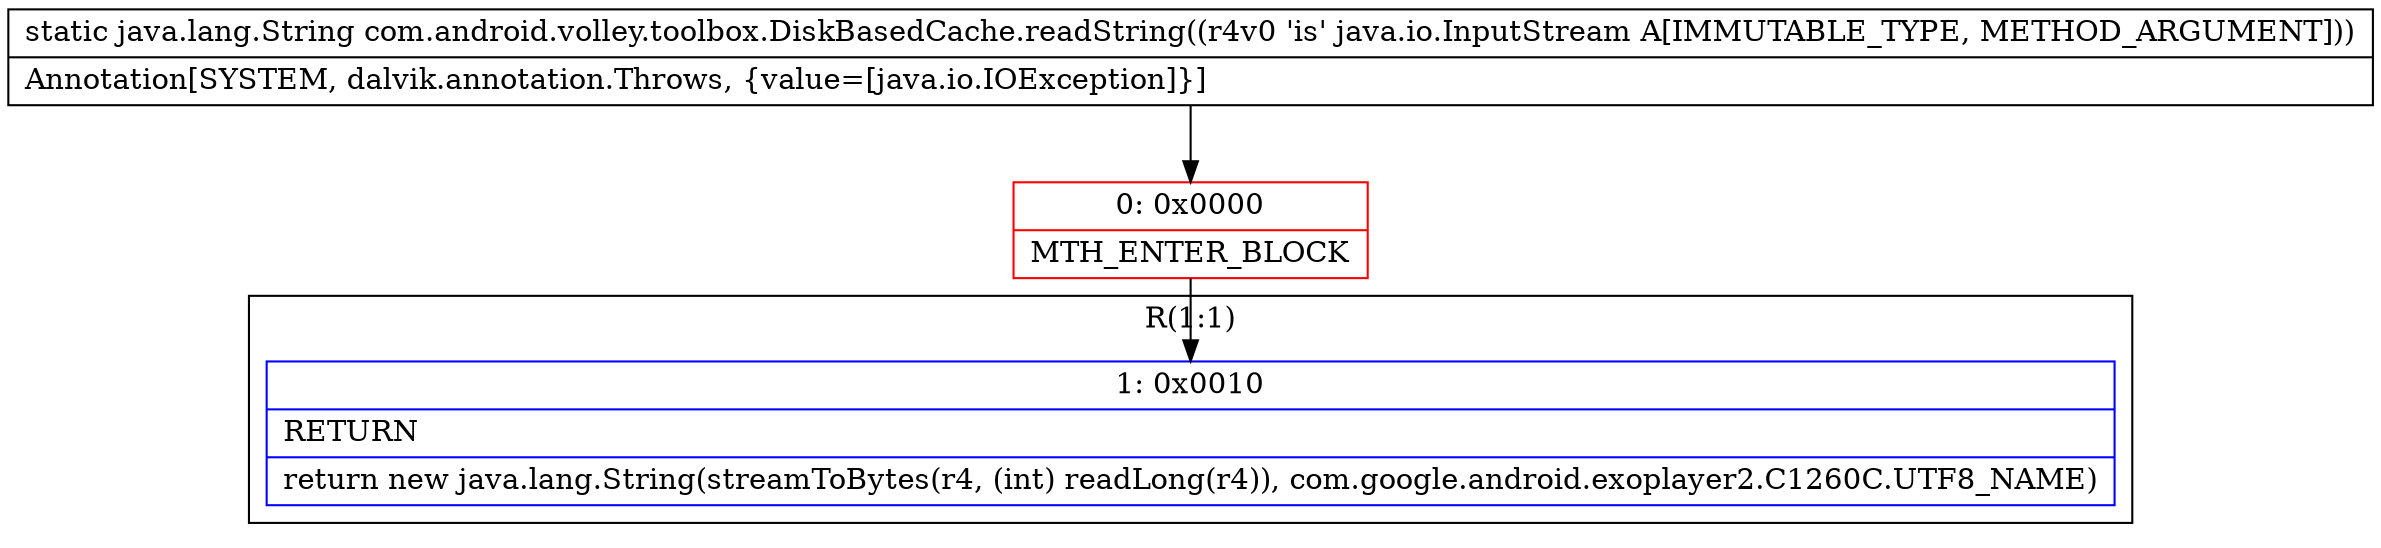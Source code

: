 digraph "CFG forcom.android.volley.toolbox.DiskBasedCache.readString(Ljava\/io\/InputStream;)Ljava\/lang\/String;" {
subgraph cluster_Region_684973276 {
label = "R(1:1)";
node [shape=record,color=blue];
Node_1 [shape=record,label="{1\:\ 0x0010|RETURN\l|return new java.lang.String(streamToBytes(r4, (int) readLong(r4)), com.google.android.exoplayer2.C1260C.UTF8_NAME)\l}"];
}
Node_0 [shape=record,color=red,label="{0\:\ 0x0000|MTH_ENTER_BLOCK\l}"];
MethodNode[shape=record,label="{static java.lang.String com.android.volley.toolbox.DiskBasedCache.readString((r4v0 'is' java.io.InputStream A[IMMUTABLE_TYPE, METHOD_ARGUMENT]))  | Annotation[SYSTEM, dalvik.annotation.Throws, \{value=[java.io.IOException]\}]\l}"];
MethodNode -> Node_0;
Node_0 -> Node_1;
}


